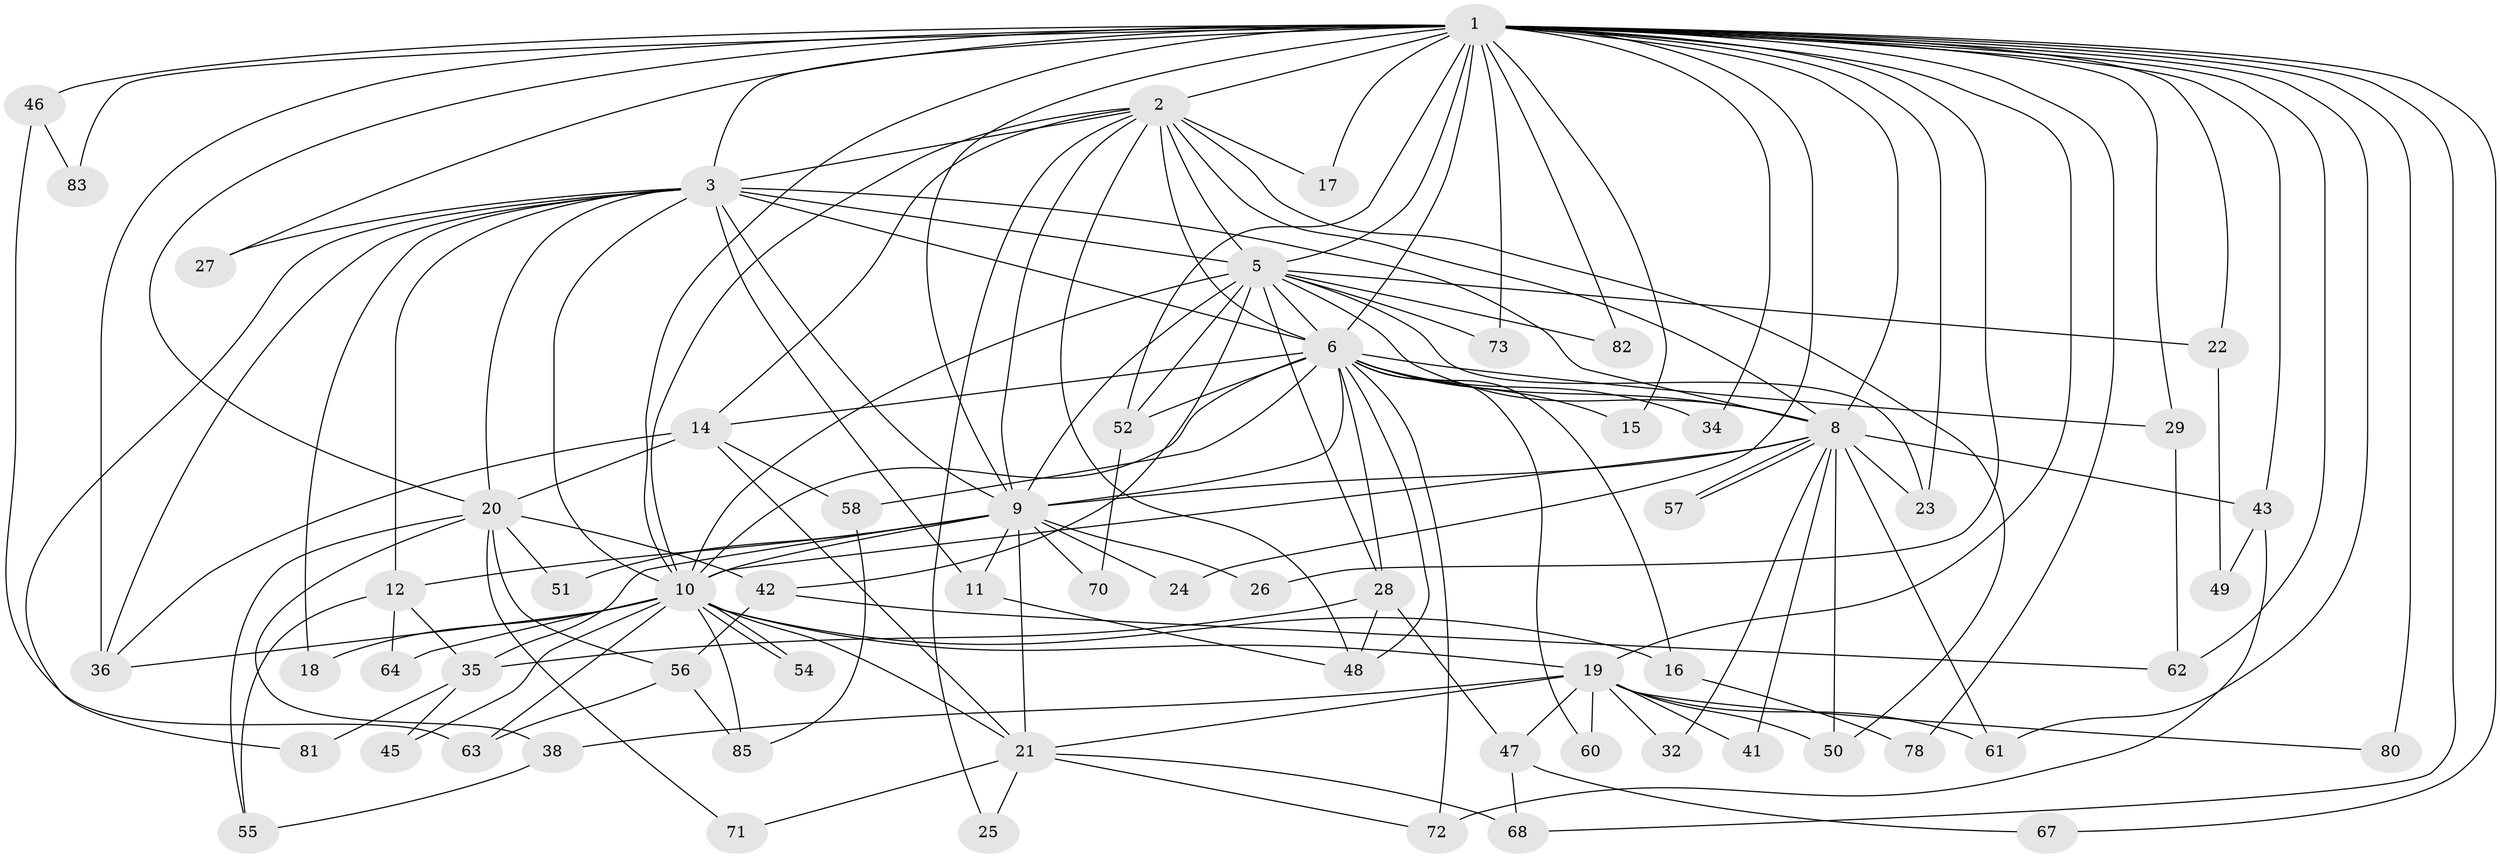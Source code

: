 // Generated by graph-tools (version 1.1) at 2025/51/02/27/25 19:51:49]
// undirected, 64 vertices, 157 edges
graph export_dot {
graph [start="1"]
  node [color=gray90,style=filled];
  1 [super="+4"];
  2 [super="+86"];
  3 [super="+7"];
  5 [super="+84"];
  6 [super="+13"];
  8 [super="+90"];
  9 [super="+39"];
  10 [super="+76"];
  11;
  12 [super="+66"];
  14 [super="+31"];
  15;
  16;
  17 [super="+30"];
  18;
  19 [super="+33"];
  20 [super="+37"];
  21 [super="+44"];
  22 [super="+91"];
  23 [super="+40"];
  24;
  25;
  26;
  27;
  28 [super="+77"];
  29;
  32;
  34;
  35 [super="+59"];
  36 [super="+65"];
  38;
  41;
  42;
  43 [super="+79"];
  45;
  46;
  47 [super="+75"];
  48 [super="+69"];
  49;
  50 [super="+89"];
  51;
  52 [super="+53"];
  54;
  55 [super="+87"];
  56 [super="+92"];
  57;
  58 [super="+88"];
  60;
  61;
  62 [super="+74"];
  63;
  64;
  67;
  68;
  70;
  71;
  72;
  73;
  78;
  80;
  81;
  82;
  83;
  85;
  1 -- 2 [weight=3];
  1 -- 3 [weight=4];
  1 -- 5 [weight=2];
  1 -- 6 [weight=2];
  1 -- 8 [weight=2];
  1 -- 9 [weight=2];
  1 -- 10 [weight=2];
  1 -- 17 [weight=2];
  1 -- 19 [weight=2];
  1 -- 29;
  1 -- 46 [weight=2];
  1 -- 61;
  1 -- 67;
  1 -- 78;
  1 -- 80;
  1 -- 82;
  1 -- 83;
  1 -- 68;
  1 -- 73;
  1 -- 15;
  1 -- 20;
  1 -- 22 [weight=2];
  1 -- 23;
  1 -- 24;
  1 -- 26;
  1 -- 27;
  1 -- 34;
  1 -- 36;
  1 -- 43;
  1 -- 52;
  1 -- 62;
  2 -- 3 [weight=2];
  2 -- 5 [weight=2];
  2 -- 6;
  2 -- 8;
  2 -- 9;
  2 -- 10;
  2 -- 14;
  2 -- 17;
  2 -- 25;
  2 -- 50;
  2 -- 48;
  3 -- 5 [weight=2];
  3 -- 6 [weight=2];
  3 -- 8 [weight=2];
  3 -- 9 [weight=2];
  3 -- 10 [weight=2];
  3 -- 12;
  3 -- 18;
  3 -- 27;
  3 -- 81;
  3 -- 11;
  3 -- 20;
  3 -- 36;
  5 -- 6;
  5 -- 8;
  5 -- 9 [weight=2];
  5 -- 10;
  5 -- 22;
  5 -- 23;
  5 -- 28;
  5 -- 42;
  5 -- 52;
  5 -- 73;
  5 -- 82;
  6 -- 8;
  6 -- 9;
  6 -- 10;
  6 -- 14;
  6 -- 28;
  6 -- 29;
  6 -- 34;
  6 -- 48;
  6 -- 58;
  6 -- 60;
  6 -- 72;
  6 -- 16;
  6 -- 15;
  6 -- 52;
  8 -- 9;
  8 -- 10;
  8 -- 32;
  8 -- 41;
  8 -- 43;
  8 -- 50;
  8 -- 57;
  8 -- 57;
  8 -- 61;
  8 -- 23;
  9 -- 10;
  9 -- 11;
  9 -- 12;
  9 -- 21;
  9 -- 24;
  9 -- 26;
  9 -- 35;
  9 -- 70;
  9 -- 51;
  10 -- 16;
  10 -- 18;
  10 -- 45;
  10 -- 54;
  10 -- 54;
  10 -- 63;
  10 -- 64;
  10 -- 85;
  10 -- 21;
  10 -- 19;
  10 -- 36;
  11 -- 48;
  12 -- 55;
  12 -- 64;
  12 -- 35;
  14 -- 20;
  14 -- 36;
  14 -- 58;
  14 -- 21;
  16 -- 78;
  19 -- 21;
  19 -- 32;
  19 -- 38;
  19 -- 41;
  19 -- 60;
  19 -- 61;
  19 -- 80;
  19 -- 47;
  19 -- 50;
  20 -- 71;
  20 -- 51;
  20 -- 38;
  20 -- 56;
  20 -- 42;
  20 -- 55;
  21 -- 25;
  21 -- 68;
  21 -- 71;
  21 -- 72;
  22 -- 49;
  28 -- 35;
  28 -- 47;
  28 -- 48;
  29 -- 62;
  35 -- 45;
  35 -- 81;
  38 -- 55;
  42 -- 56;
  42 -- 62;
  43 -- 49;
  43 -- 72;
  46 -- 63;
  46 -- 83;
  47 -- 67;
  47 -- 68;
  52 -- 70;
  56 -- 85;
  56 -- 63;
  58 -- 85;
}
